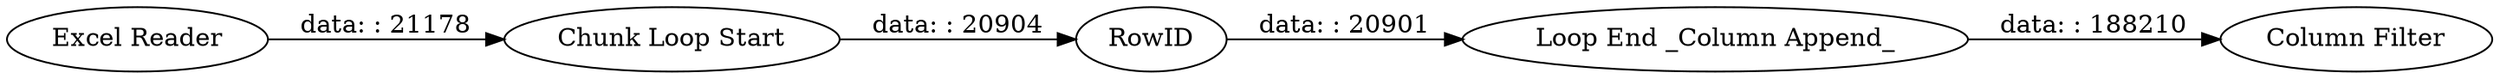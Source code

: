 digraph {
	"4934180240360496719_3" [label="Loop End _Column Append_"]
	"4934180240360496719_1" [label="Excel Reader"]
	"4934180240360496719_4" [label=RowID]
	"4934180240360496719_5" [label="Column Filter"]
	"4934180240360496719_2" [label="Chunk Loop Start"]
	"4934180240360496719_1" -> "4934180240360496719_2" [label="data: : 21178"]
	"4934180240360496719_3" -> "4934180240360496719_5" [label="data: : 188210"]
	"4934180240360496719_2" -> "4934180240360496719_4" [label="data: : 20904"]
	"4934180240360496719_4" -> "4934180240360496719_3" [label="data: : 20901"]
	rankdir=LR
}

